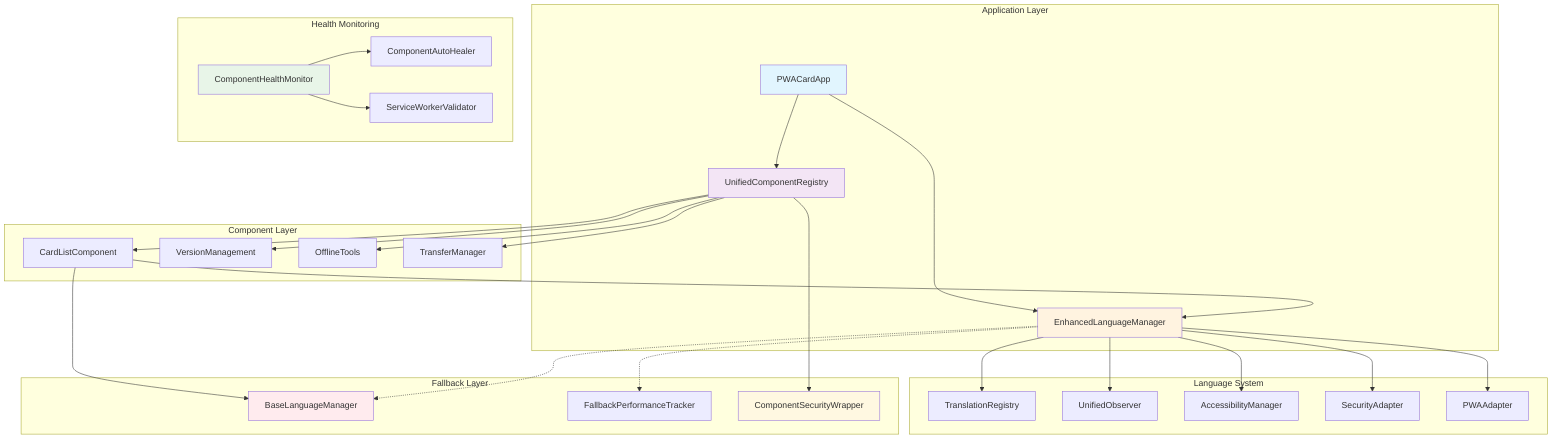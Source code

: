 graph TB
    subgraph "Application Layer"
        PWA[PWACardApp]
        ELM[EnhancedLanguageManager]
        UCR[UnifiedComponentRegistry]
    end
    
    subgraph "Component Layer"
        CL[CardListComponent]
        VM[VersionManagement]
        OT[OfflineTools]
        TM[TransferManager]
    end
    
    subgraph "Language System"
        TR[TranslationRegistry]
        UO[UnifiedObserver]
        AM[AccessibilityManager]
        SA[SecurityAdapter]
        PA[PWAAdapter]
    end
    
    subgraph "Fallback Layer"
        BLM[BaseLanguageManager]
        FPT[FallbackPerformanceTracker]
        CSW[ComponentSecurityWrapper]
    end
    
    subgraph "Health Monitoring"
        CHM[ComponentHealthMonitor]
        CAH[ComponentAutoHealer]
        SWV[ServiceWorkerValidator]
    end
    
    PWA --> ELM
    PWA --> UCR
    ELM --> TR
    ELM --> UO
    ELM --> AM
    ELM --> SA
    ELM --> PA
    
    UCR --> CL
    UCR --> VM
    UCR --> OT
    UCR --> TM
    
    CL --> ELM
    CL --> BLM
    
    ELM -.-> BLM
    ELM -.-> FPT
    
    UCR --> CSW
    
    CHM --> CAH
    CHM --> SWV
    
    style PWA fill:#e1f5fe
    style ELM fill:#fff3e0
    style UCR fill:#f3e5f5
    style CHM fill:#e8f5e8
    style BLM fill:#ffebee
    style CSW fill:#fff8e1